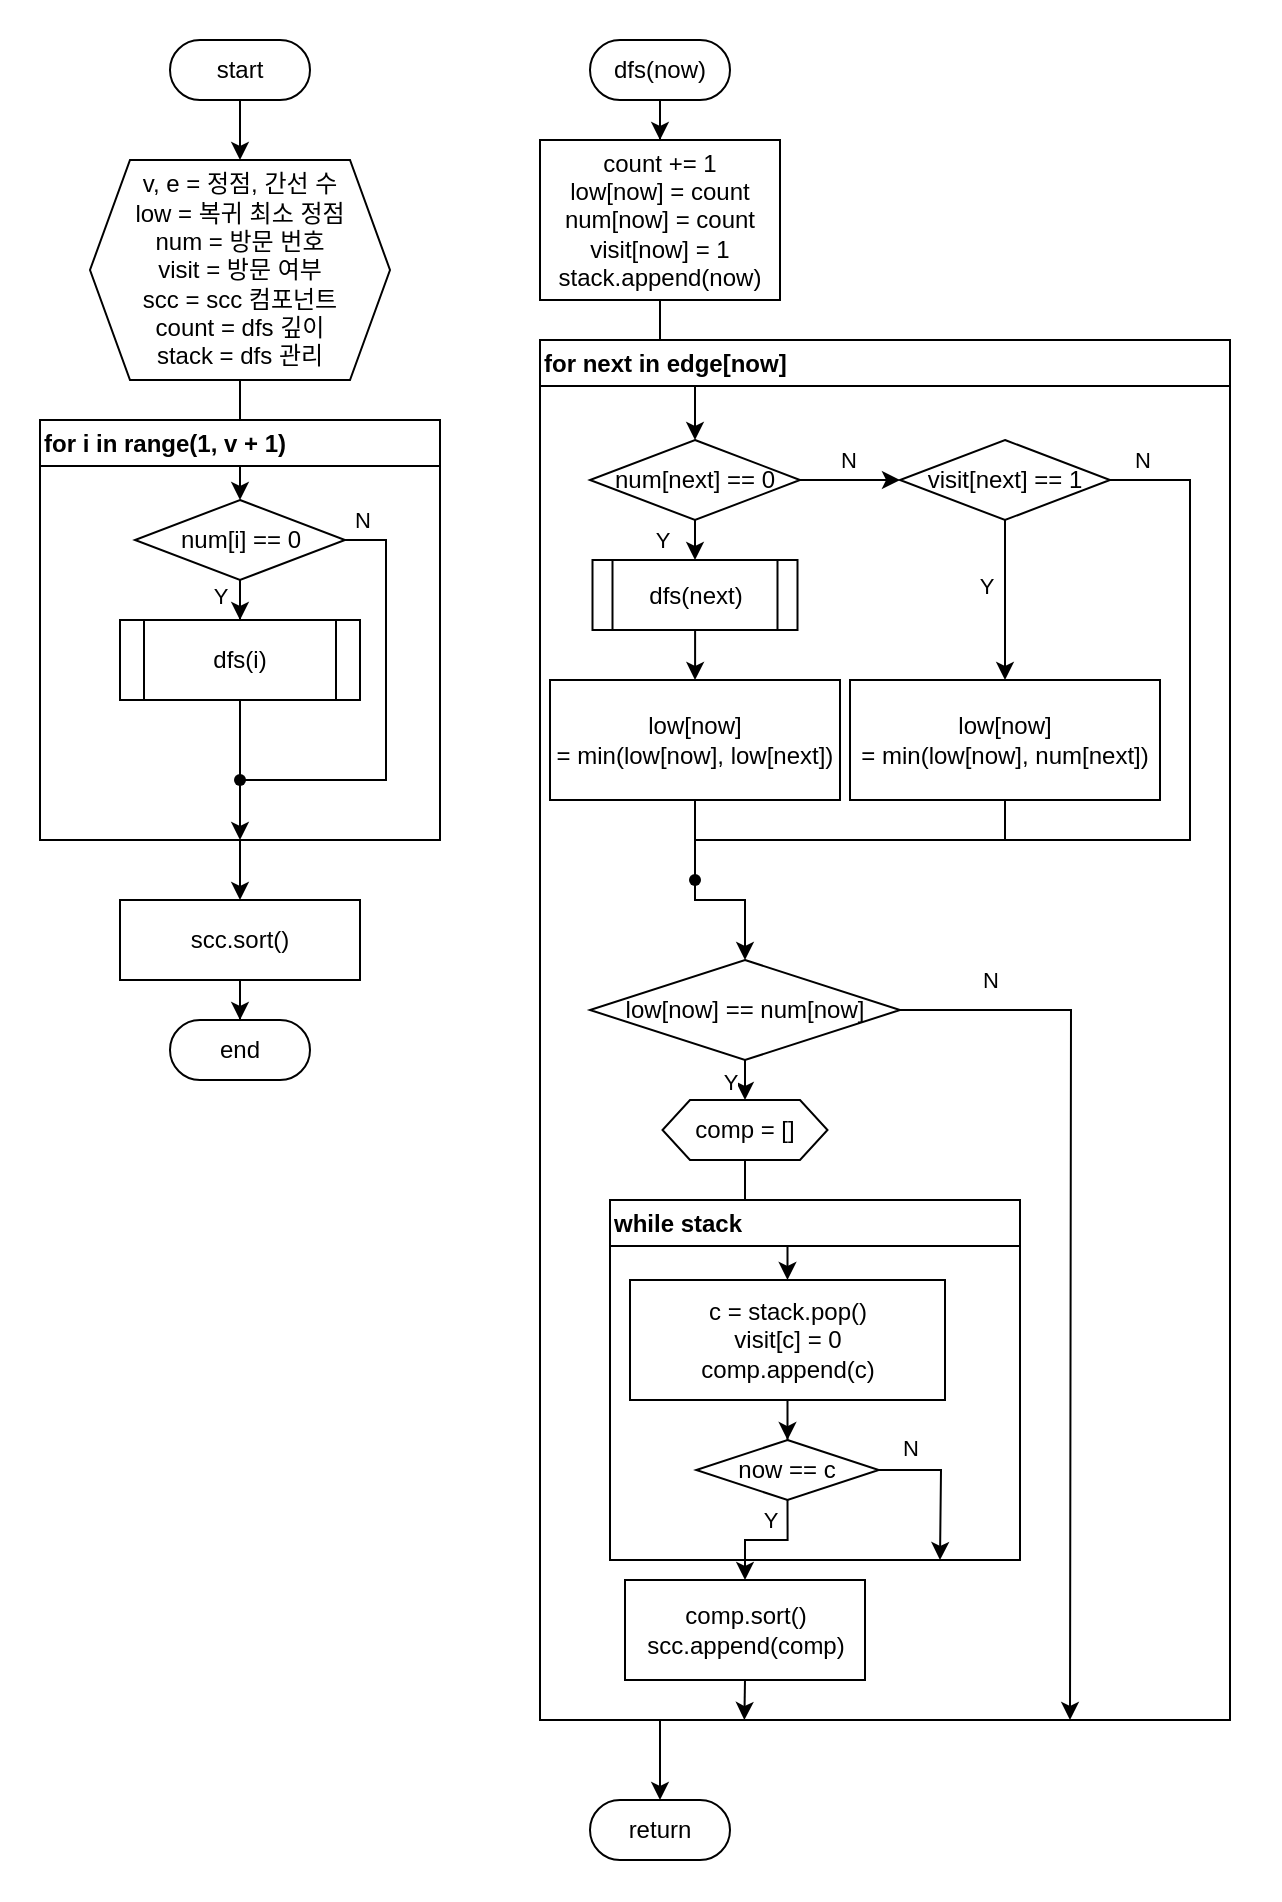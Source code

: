 <mxfile version="27.1.4">
  <diagram name="페이지-1" id="ctIKnXEeR2svyLLJ3DpG">
    <mxGraphModel dx="903" dy="1280" grid="1" gridSize="10" guides="1" tooltips="1" connect="1" arrows="1" fold="1" page="1" pageScale="1" pageWidth="827" pageHeight="1169" math="0" shadow="0">
      <root>
        <mxCell id="0" />
        <mxCell id="1" parent="0" />
        <mxCell id="P0IalFrBZh6FPfLn765m-89" value="" style="rounded=0;whiteSpace=wrap;html=1;strokeColor=none;" vertex="1" parent="1">
          <mxGeometry width="640" height="950" as="geometry" />
        </mxCell>
        <mxCell id="P0IalFrBZh6FPfLn765m-67" style="edgeStyle=orthogonalEdgeStyle;rounded=0;orthogonalLoop=1;jettySize=auto;html=1;exitX=0.5;exitY=1;exitDx=0;exitDy=0;" edge="1" parent="1" source="P0IalFrBZh6FPfLn765m-4" target="P0IalFrBZh6FPfLn765m-66">
          <mxGeometry relative="1" as="geometry" />
        </mxCell>
        <mxCell id="P0IalFrBZh6FPfLn765m-4" value="v, e = 정점, 간선 수&lt;div&gt;low = 복귀 최소 정점&lt;/div&gt;&lt;div&gt;num = 방문 번호&lt;/div&gt;&lt;div&gt;visit = 방문 여부&lt;/div&gt;&lt;div&gt;scc = scc 컴포넌트&lt;/div&gt;&lt;div&gt;count = dfs 깊이&lt;/div&gt;&lt;div&gt;stack = dfs 관리&lt;/div&gt;" style="shape=hexagon;perimeter=hexagonPerimeter2;whiteSpace=wrap;html=1;fixedSize=1;" vertex="1" parent="1">
          <mxGeometry x="45" y="80" width="150" height="110" as="geometry" />
        </mxCell>
        <mxCell id="P0IalFrBZh6FPfLn765m-7" style="edgeStyle=orthogonalEdgeStyle;rounded=0;orthogonalLoop=1;jettySize=auto;html=1;exitX=0.5;exitY=1;exitDx=0;exitDy=0;" edge="1" parent="1" source="P0IalFrBZh6FPfLn765m-5" target="P0IalFrBZh6FPfLn765m-4">
          <mxGeometry relative="1" as="geometry" />
        </mxCell>
        <mxCell id="P0IalFrBZh6FPfLn765m-5" value="start" style="rounded=1;whiteSpace=wrap;html=1;arcSize=50;" vertex="1" parent="1">
          <mxGeometry x="85" y="20" width="70" height="30" as="geometry" />
        </mxCell>
        <mxCell id="P0IalFrBZh6FPfLn765m-12" style="edgeStyle=orthogonalEdgeStyle;rounded=0;orthogonalLoop=1;jettySize=auto;html=1;exitX=0.5;exitY=1;exitDx=0;exitDy=0;" edge="1" parent="1" source="P0IalFrBZh6FPfLn765m-9" target="P0IalFrBZh6FPfLn765m-10">
          <mxGeometry relative="1" as="geometry" />
        </mxCell>
        <mxCell id="P0IalFrBZh6FPfLn765m-9" value="dfs(now)" style="rounded=1;whiteSpace=wrap;html=1;arcSize=50;" vertex="1" parent="1">
          <mxGeometry x="295" y="20" width="70" height="30" as="geometry" />
        </mxCell>
        <mxCell id="P0IalFrBZh6FPfLn765m-20" style="edgeStyle=orthogonalEdgeStyle;rounded=0;orthogonalLoop=1;jettySize=auto;html=1;exitX=0.5;exitY=1;exitDx=0;exitDy=0;" edge="1" parent="1" source="P0IalFrBZh6FPfLn765m-10" target="P0IalFrBZh6FPfLn765m-19">
          <mxGeometry relative="1" as="geometry" />
        </mxCell>
        <mxCell id="P0IalFrBZh6FPfLn765m-10" value="count += 1&lt;div&gt;low[now] = count&lt;/div&gt;&lt;div&gt;num[now] = count&lt;/div&gt;&lt;div&gt;&lt;div&gt;visit[now] = 1&lt;/div&gt;stack.append(now)&lt;/div&gt;" style="rounded=0;whiteSpace=wrap;html=1;" vertex="1" parent="1">
          <mxGeometry x="270" y="70" width="120" height="80" as="geometry" />
        </mxCell>
        <mxCell id="P0IalFrBZh6FPfLn765m-84" style="edgeStyle=orthogonalEdgeStyle;rounded=0;orthogonalLoop=1;jettySize=auto;html=1;exitX=0.25;exitY=1;exitDx=0;exitDy=0;" edge="1" parent="1" source="P0IalFrBZh6FPfLn765m-18" target="P0IalFrBZh6FPfLn765m-86">
          <mxGeometry relative="1" as="geometry">
            <mxPoint x="356.25" y="900" as="targetPoint" />
            <Array as="points">
              <mxPoint x="330" y="860" />
            </Array>
          </mxGeometry>
        </mxCell>
        <mxCell id="P0IalFrBZh6FPfLn765m-18" value="for next in edge[now]" style="swimlane;whiteSpace=wrap;html=1;align=left;" vertex="1" parent="1">
          <mxGeometry x="270" y="170" width="345" height="690" as="geometry">
            <mxRectangle x="215" y="180" width="150" height="30" as="alternateBounds" />
          </mxGeometry>
        </mxCell>
        <mxCell id="P0IalFrBZh6FPfLn765m-24" style="edgeStyle=orthogonalEdgeStyle;rounded=0;orthogonalLoop=1;jettySize=auto;html=1;exitX=0.5;exitY=1;exitDx=0;exitDy=0;" edge="1" parent="P0IalFrBZh6FPfLn765m-18" source="P0IalFrBZh6FPfLn765m-19" target="P0IalFrBZh6FPfLn765m-21">
          <mxGeometry relative="1" as="geometry" />
        </mxCell>
        <mxCell id="P0IalFrBZh6FPfLn765m-36" value="Y" style="edgeLabel;html=1;align=center;verticalAlign=middle;resizable=0;points=[];" vertex="1" connectable="0" parent="P0IalFrBZh6FPfLn765m-24">
          <mxGeometry x="-0.28" y="1" relative="1" as="geometry">
            <mxPoint x="-18" y="3" as="offset" />
          </mxGeometry>
        </mxCell>
        <mxCell id="P0IalFrBZh6FPfLn765m-26" value="" style="edgeStyle=orthogonalEdgeStyle;rounded=0;orthogonalLoop=1;jettySize=auto;html=1;" edge="1" parent="P0IalFrBZh6FPfLn765m-18" source="P0IalFrBZh6FPfLn765m-19" target="P0IalFrBZh6FPfLn765m-25">
          <mxGeometry relative="1" as="geometry" />
        </mxCell>
        <mxCell id="P0IalFrBZh6FPfLn765m-37" value="N" style="edgeLabel;html=1;align=center;verticalAlign=middle;resizable=0;points=[];" vertex="1" connectable="0" parent="P0IalFrBZh6FPfLn765m-26">
          <mxGeometry x="-0.239" y="-1" relative="1" as="geometry">
            <mxPoint x="5" y="-11" as="offset" />
          </mxGeometry>
        </mxCell>
        <mxCell id="P0IalFrBZh6FPfLn765m-19" value="num[next] == 0" style="rhombus;whiteSpace=wrap;html=1;" vertex="1" parent="P0IalFrBZh6FPfLn765m-18">
          <mxGeometry x="25" y="50" width="105" height="40" as="geometry" />
        </mxCell>
        <mxCell id="P0IalFrBZh6FPfLn765m-28" value="" style="edgeStyle=orthogonalEdgeStyle;rounded=0;orthogonalLoop=1;jettySize=auto;html=1;" edge="1" parent="P0IalFrBZh6FPfLn765m-18" source="P0IalFrBZh6FPfLn765m-21" target="P0IalFrBZh6FPfLn765m-27">
          <mxGeometry relative="1" as="geometry" />
        </mxCell>
        <mxCell id="P0IalFrBZh6FPfLn765m-21" value="dfs(next)" style="shape=process;whiteSpace=wrap;html=1;backgroundOutline=1;" vertex="1" parent="P0IalFrBZh6FPfLn765m-18">
          <mxGeometry x="26.25" y="110" width="102.5" height="35" as="geometry" />
        </mxCell>
        <mxCell id="P0IalFrBZh6FPfLn765m-30" value="" style="edgeStyle=orthogonalEdgeStyle;rounded=0;orthogonalLoop=1;jettySize=auto;html=1;" edge="1" parent="P0IalFrBZh6FPfLn765m-18" source="P0IalFrBZh6FPfLn765m-25" target="P0IalFrBZh6FPfLn765m-29">
          <mxGeometry relative="1" as="geometry" />
        </mxCell>
        <mxCell id="P0IalFrBZh6FPfLn765m-38" value="Y" style="edgeLabel;html=1;align=center;verticalAlign=middle;resizable=0;points=[];" vertex="1" connectable="0" parent="P0IalFrBZh6FPfLn765m-30">
          <mxGeometry x="-0.184" y="1" relative="1" as="geometry">
            <mxPoint x="-11" as="offset" />
          </mxGeometry>
        </mxCell>
        <mxCell id="P0IalFrBZh6FPfLn765m-25" value="visit[next] == 1" style="rhombus;whiteSpace=wrap;html=1;" vertex="1" parent="P0IalFrBZh6FPfLn765m-18">
          <mxGeometry x="180" y="50" width="105" height="40" as="geometry" />
        </mxCell>
        <mxCell id="P0IalFrBZh6FPfLn765m-32" value="" style="edgeStyle=orthogonalEdgeStyle;rounded=0;orthogonalLoop=1;jettySize=auto;html=1;endArrow=none;startFill=0;" edge="1" parent="P0IalFrBZh6FPfLn765m-18" source="P0IalFrBZh6FPfLn765m-27" target="P0IalFrBZh6FPfLn765m-31">
          <mxGeometry relative="1" as="geometry" />
        </mxCell>
        <mxCell id="P0IalFrBZh6FPfLn765m-27" value="low[now]&lt;div&gt;= min(low[now], low[next])&lt;/div&gt;" style="whiteSpace=wrap;html=1;" vertex="1" parent="P0IalFrBZh6FPfLn765m-18">
          <mxGeometry x="5" y="170" width="145" height="60" as="geometry" />
        </mxCell>
        <mxCell id="P0IalFrBZh6FPfLn765m-29" value="low[now]&lt;div&gt;= min(low[now], num[next])&lt;/div&gt;" style="whiteSpace=wrap;html=1;" vertex="1" parent="P0IalFrBZh6FPfLn765m-18">
          <mxGeometry x="155" y="170" width="155" height="60" as="geometry" />
        </mxCell>
        <mxCell id="P0IalFrBZh6FPfLn765m-43" style="edgeStyle=orthogonalEdgeStyle;rounded=0;orthogonalLoop=1;jettySize=auto;html=1;entryX=0.5;entryY=0;entryDx=0;entryDy=0;" edge="1" parent="P0IalFrBZh6FPfLn765m-18" source="P0IalFrBZh6FPfLn765m-31" target="P0IalFrBZh6FPfLn765m-42">
          <mxGeometry relative="1" as="geometry">
            <mxPoint x="125" y="280" as="targetPoint" />
            <Array as="points">
              <mxPoint x="78" y="280" />
              <mxPoint x="103" y="280" />
            </Array>
          </mxGeometry>
        </mxCell>
        <mxCell id="P0IalFrBZh6FPfLn765m-31" value="" style="shape=waypoint;sketch=0;size=6;pointerEvents=1;points=[];fillColor=default;resizable=0;rotatable=0;perimeter=centerPerimeter;snapToPoint=1;" vertex="1" parent="P0IalFrBZh6FPfLn765m-18">
          <mxGeometry x="67.5" y="260" width="20" height="20" as="geometry" />
        </mxCell>
        <mxCell id="P0IalFrBZh6FPfLn765m-33" style="edgeStyle=orthogonalEdgeStyle;rounded=0;orthogonalLoop=1;jettySize=auto;html=1;exitX=0.5;exitY=1;exitDx=0;exitDy=0;entryX=0.696;entryY=0.536;entryDx=0;entryDy=0;entryPerimeter=0;endArrow=none;startFill=0;" edge="1" parent="P0IalFrBZh6FPfLn765m-18" source="P0IalFrBZh6FPfLn765m-29" target="P0IalFrBZh6FPfLn765m-31">
          <mxGeometry relative="1" as="geometry">
            <Array as="points">
              <mxPoint x="233" y="250" />
              <mxPoint x="78" y="250" />
            </Array>
          </mxGeometry>
        </mxCell>
        <mxCell id="P0IalFrBZh6FPfLn765m-35" style="edgeStyle=orthogonalEdgeStyle;rounded=0;orthogonalLoop=1;jettySize=auto;html=1;exitX=1;exitY=0.5;exitDx=0;exitDy=0;entryX=1.039;entryY=0.621;entryDx=0;entryDy=0;entryPerimeter=0;endArrow=none;startFill=0;" edge="1" parent="P0IalFrBZh6FPfLn765m-18" source="P0IalFrBZh6FPfLn765m-25" target="P0IalFrBZh6FPfLn765m-31">
          <mxGeometry relative="1" as="geometry">
            <Array as="points">
              <mxPoint x="325" y="70" />
              <mxPoint x="325" y="250" />
              <mxPoint x="78" y="250" />
            </Array>
          </mxGeometry>
        </mxCell>
        <mxCell id="P0IalFrBZh6FPfLn765m-39" value="N" style="edgeLabel;html=1;align=center;verticalAlign=middle;resizable=0;points=[];" vertex="1" connectable="0" parent="P0IalFrBZh6FPfLn765m-35">
          <mxGeometry x="-0.935" y="-1" relative="1" as="geometry">
            <mxPoint y="-11" as="offset" />
          </mxGeometry>
        </mxCell>
        <mxCell id="P0IalFrBZh6FPfLn765m-45" value="" style="edgeStyle=orthogonalEdgeStyle;rounded=0;orthogonalLoop=1;jettySize=auto;html=1;" edge="1" parent="P0IalFrBZh6FPfLn765m-18" source="P0IalFrBZh6FPfLn765m-42" target="P0IalFrBZh6FPfLn765m-44">
          <mxGeometry relative="1" as="geometry" />
        </mxCell>
        <mxCell id="P0IalFrBZh6FPfLn765m-46" value="Y" style="edgeLabel;html=1;align=center;verticalAlign=middle;resizable=0;points=[];" vertex="1" connectable="0" parent="P0IalFrBZh6FPfLn765m-45">
          <mxGeometry x="-0.273" relative="1" as="geometry">
            <mxPoint x="-8" y="3" as="offset" />
          </mxGeometry>
        </mxCell>
        <mxCell id="P0IalFrBZh6FPfLn765m-63" style="edgeStyle=orthogonalEdgeStyle;rounded=0;orthogonalLoop=1;jettySize=auto;html=1;exitX=1;exitY=0.5;exitDx=0;exitDy=0;" edge="1" parent="P0IalFrBZh6FPfLn765m-18" source="P0IalFrBZh6FPfLn765m-42">
          <mxGeometry relative="1" as="geometry">
            <mxPoint x="265" y="690" as="targetPoint" />
          </mxGeometry>
        </mxCell>
        <mxCell id="P0IalFrBZh6FPfLn765m-64" value="N" style="edgeLabel;html=1;align=center;verticalAlign=middle;resizable=0;points=[];" vertex="1" connectable="0" parent="P0IalFrBZh6FPfLn765m-63">
          <mxGeometry x="-0.832" y="-1" relative="1" as="geometry">
            <mxPoint x="8" y="-16" as="offset" />
          </mxGeometry>
        </mxCell>
        <mxCell id="P0IalFrBZh6FPfLn765m-42" value="low[now] == num[now]" style="rhombus;whiteSpace=wrap;html=1;" vertex="1" parent="P0IalFrBZh6FPfLn765m-18">
          <mxGeometry x="25" y="310" width="155" height="50" as="geometry" />
        </mxCell>
        <mxCell id="P0IalFrBZh6FPfLn765m-50" style="edgeStyle=orthogonalEdgeStyle;rounded=0;orthogonalLoop=1;jettySize=auto;html=1;exitX=0.5;exitY=1;exitDx=0;exitDy=0;" edge="1" parent="P0IalFrBZh6FPfLn765m-18" source="P0IalFrBZh6FPfLn765m-44" target="P0IalFrBZh6FPfLn765m-48">
          <mxGeometry relative="1" as="geometry" />
        </mxCell>
        <mxCell id="P0IalFrBZh6FPfLn765m-44" value="comp = []" style="shape=hexagon;perimeter=hexagonPerimeter2;whiteSpace=wrap;html=1;fixedSize=1;size=13.75;" vertex="1" parent="P0IalFrBZh6FPfLn765m-18">
          <mxGeometry x="61.25" y="380" width="82.5" height="30" as="geometry" />
        </mxCell>
        <mxCell id="P0IalFrBZh6FPfLn765m-47" value="while stack" style="swimlane;whiteSpace=wrap;html=1;align=left;" vertex="1" parent="P0IalFrBZh6FPfLn765m-18">
          <mxGeometry x="35" y="430" width="205" height="180" as="geometry" />
        </mxCell>
        <mxCell id="P0IalFrBZh6FPfLn765m-54" value="" style="edgeStyle=orthogonalEdgeStyle;rounded=0;orthogonalLoop=1;jettySize=auto;html=1;" edge="1" parent="P0IalFrBZh6FPfLn765m-47" source="P0IalFrBZh6FPfLn765m-48" target="P0IalFrBZh6FPfLn765m-53">
          <mxGeometry relative="1" as="geometry" />
        </mxCell>
        <mxCell id="P0IalFrBZh6FPfLn765m-48" value="c = stack.pop()&lt;div&gt;visit[c] = 0&lt;/div&gt;&lt;div&gt;comp.append(c)&lt;/div&gt;" style="rounded=0;whiteSpace=wrap;html=1;" vertex="1" parent="P0IalFrBZh6FPfLn765m-47">
          <mxGeometry x="10" y="40" width="157.5" height="60" as="geometry" />
        </mxCell>
        <mxCell id="P0IalFrBZh6FPfLn765m-87" style="edgeStyle=orthogonalEdgeStyle;rounded=0;orthogonalLoop=1;jettySize=auto;html=1;exitX=1;exitY=0.5;exitDx=0;exitDy=0;" edge="1" parent="P0IalFrBZh6FPfLn765m-47" source="P0IalFrBZh6FPfLn765m-53">
          <mxGeometry relative="1" as="geometry">
            <mxPoint x="165" y="180" as="targetPoint" />
          </mxGeometry>
        </mxCell>
        <mxCell id="P0IalFrBZh6FPfLn765m-88" value="N" style="edgeLabel;html=1;align=center;verticalAlign=middle;resizable=0;points=[];" vertex="1" connectable="0" parent="P0IalFrBZh6FPfLn765m-87">
          <mxGeometry x="-0.318" relative="1" as="geometry">
            <mxPoint x="-11" y="-11" as="offset" />
          </mxGeometry>
        </mxCell>
        <mxCell id="P0IalFrBZh6FPfLn765m-53" value="now == c" style="rhombus;whiteSpace=wrap;html=1;rounded=0;" vertex="1" parent="P0IalFrBZh6FPfLn765m-47">
          <mxGeometry x="43.13" y="120" width="91.25" height="30" as="geometry" />
        </mxCell>
        <mxCell id="P0IalFrBZh6FPfLn765m-62" style="edgeStyle=orthogonalEdgeStyle;rounded=0;orthogonalLoop=1;jettySize=auto;html=1;exitX=0.5;exitY=1;exitDx=0;exitDy=0;" edge="1" parent="P0IalFrBZh6FPfLn765m-18" source="P0IalFrBZh6FPfLn765m-55">
          <mxGeometry relative="1" as="geometry">
            <mxPoint x="102.176" y="690" as="targetPoint" />
          </mxGeometry>
        </mxCell>
        <mxCell id="P0IalFrBZh6FPfLn765m-55" value="comp.sort()&lt;div&gt;scc.append(comp)&lt;/div&gt;" style="rounded=0;whiteSpace=wrap;html=1;" vertex="1" parent="P0IalFrBZh6FPfLn765m-18">
          <mxGeometry x="42.5" y="620" width="120" height="50" as="geometry" />
        </mxCell>
        <mxCell id="P0IalFrBZh6FPfLn765m-57" style="edgeStyle=orthogonalEdgeStyle;rounded=0;orthogonalLoop=1;jettySize=auto;html=1;exitX=0.5;exitY=1;exitDx=0;exitDy=0;" edge="1" parent="P0IalFrBZh6FPfLn765m-18" source="P0IalFrBZh6FPfLn765m-53" target="P0IalFrBZh6FPfLn765m-55">
          <mxGeometry relative="1" as="geometry" />
        </mxCell>
        <mxCell id="P0IalFrBZh6FPfLn765m-58" value="Y" style="edgeLabel;html=1;align=center;verticalAlign=middle;resizable=0;points=[];" vertex="1" connectable="0" parent="P0IalFrBZh6FPfLn765m-57">
          <mxGeometry x="-0.569" y="1" relative="1" as="geometry">
            <mxPoint x="-10" y="-3" as="offset" />
          </mxGeometry>
        </mxCell>
        <mxCell id="P0IalFrBZh6FPfLn765m-78" style="edgeStyle=orthogonalEdgeStyle;rounded=0;orthogonalLoop=1;jettySize=auto;html=1;exitX=0.5;exitY=1;exitDx=0;exitDy=0;" edge="1" parent="1" source="P0IalFrBZh6FPfLn765m-65" target="P0IalFrBZh6FPfLn765m-75">
          <mxGeometry relative="1" as="geometry" />
        </mxCell>
        <mxCell id="P0IalFrBZh6FPfLn765m-65" value="for i in range(1, v + 1)" style="swimlane;whiteSpace=wrap;html=1;align=left;" vertex="1" parent="1">
          <mxGeometry x="20" y="210" width="200" height="210" as="geometry" />
        </mxCell>
        <mxCell id="P0IalFrBZh6FPfLn765m-70" value="" style="edgeStyle=orthogonalEdgeStyle;rounded=0;orthogonalLoop=1;jettySize=auto;html=1;endArrow=none;startFill=0;" edge="1" parent="P0IalFrBZh6FPfLn765m-65" source="P0IalFrBZh6FPfLn765m-8" target="P0IalFrBZh6FPfLn765m-69">
          <mxGeometry relative="1" as="geometry" />
        </mxCell>
        <mxCell id="P0IalFrBZh6FPfLn765m-8" value="dfs(i)" style="shape=process;whiteSpace=wrap;html=1;backgroundOutline=1;" vertex="1" parent="P0IalFrBZh6FPfLn765m-65">
          <mxGeometry x="40" y="100" width="120" height="40" as="geometry" />
        </mxCell>
        <mxCell id="P0IalFrBZh6FPfLn765m-68" style="edgeStyle=orthogonalEdgeStyle;rounded=0;orthogonalLoop=1;jettySize=auto;html=1;exitX=0.5;exitY=1;exitDx=0;exitDy=0;" edge="1" parent="P0IalFrBZh6FPfLn765m-65" source="P0IalFrBZh6FPfLn765m-66" target="P0IalFrBZh6FPfLn765m-8">
          <mxGeometry relative="1" as="geometry" />
        </mxCell>
        <mxCell id="P0IalFrBZh6FPfLn765m-73" value="Y" style="edgeLabel;html=1;align=center;verticalAlign=middle;resizable=0;points=[];" vertex="1" connectable="0" parent="P0IalFrBZh6FPfLn765m-68">
          <mxGeometry x="0.613" y="1" relative="1" as="geometry">
            <mxPoint x="-11" y="-1" as="offset" />
          </mxGeometry>
        </mxCell>
        <mxCell id="P0IalFrBZh6FPfLn765m-66" value="num[i] == 0" style="rhombus;whiteSpace=wrap;html=1;" vertex="1" parent="P0IalFrBZh6FPfLn765m-65">
          <mxGeometry x="47.5" y="40" width="105" height="40" as="geometry" />
        </mxCell>
        <mxCell id="P0IalFrBZh6FPfLn765m-71" style="edgeStyle=orthogonalEdgeStyle;rounded=0;orthogonalLoop=1;jettySize=auto;html=1;" edge="1" parent="P0IalFrBZh6FPfLn765m-65" source="P0IalFrBZh6FPfLn765m-69">
          <mxGeometry relative="1" as="geometry">
            <mxPoint x="100" y="210" as="targetPoint" />
          </mxGeometry>
        </mxCell>
        <mxCell id="P0IalFrBZh6FPfLn765m-69" value="" style="shape=waypoint;sketch=0;size=6;pointerEvents=1;points=[];fillColor=default;resizable=0;rotatable=0;perimeter=centerPerimeter;snapToPoint=1;" vertex="1" parent="P0IalFrBZh6FPfLn765m-65">
          <mxGeometry x="90" y="170" width="20" height="20" as="geometry" />
        </mxCell>
        <mxCell id="P0IalFrBZh6FPfLn765m-72" style="edgeStyle=orthogonalEdgeStyle;rounded=0;orthogonalLoop=1;jettySize=auto;html=1;exitX=1;exitY=0.5;exitDx=0;exitDy=0;entryX=0.93;entryY=0.5;entryDx=0;entryDy=0;entryPerimeter=0;endArrow=none;startFill=0;" edge="1" parent="P0IalFrBZh6FPfLn765m-65" source="P0IalFrBZh6FPfLn765m-66" target="P0IalFrBZh6FPfLn765m-69">
          <mxGeometry relative="1" as="geometry">
            <Array as="points">
              <mxPoint x="173" y="60" />
              <mxPoint x="173" y="180" />
            </Array>
          </mxGeometry>
        </mxCell>
        <mxCell id="P0IalFrBZh6FPfLn765m-74" value="N" style="edgeLabel;html=1;align=center;verticalAlign=middle;resizable=0;points=[];" vertex="1" connectable="0" parent="P0IalFrBZh6FPfLn765m-72">
          <mxGeometry x="-0.924" y="1" relative="1" as="geometry">
            <mxPoint y="-9" as="offset" />
          </mxGeometry>
        </mxCell>
        <mxCell id="P0IalFrBZh6FPfLn765m-83" style="edgeStyle=orthogonalEdgeStyle;rounded=0;orthogonalLoop=1;jettySize=auto;html=1;exitX=0.5;exitY=1;exitDx=0;exitDy=0;" edge="1" parent="1" source="P0IalFrBZh6FPfLn765m-75" target="P0IalFrBZh6FPfLn765m-81">
          <mxGeometry relative="1" as="geometry" />
        </mxCell>
        <mxCell id="P0IalFrBZh6FPfLn765m-75" value="scc.sort()" style="rounded=0;whiteSpace=wrap;html=1;" vertex="1" parent="1">
          <mxGeometry x="60" y="450" width="120" height="40" as="geometry" />
        </mxCell>
        <mxCell id="P0IalFrBZh6FPfLn765m-81" value="end" style="rounded=1;whiteSpace=wrap;html=1;arcSize=50;" vertex="1" parent="1">
          <mxGeometry x="85" y="510" width="70" height="30" as="geometry" />
        </mxCell>
        <mxCell id="P0IalFrBZh6FPfLn765m-86" value="return" style="rounded=1;whiteSpace=wrap;html=1;arcSize=50;" vertex="1" parent="1">
          <mxGeometry x="295" y="900" width="70" height="30" as="geometry" />
        </mxCell>
      </root>
    </mxGraphModel>
  </diagram>
</mxfile>
